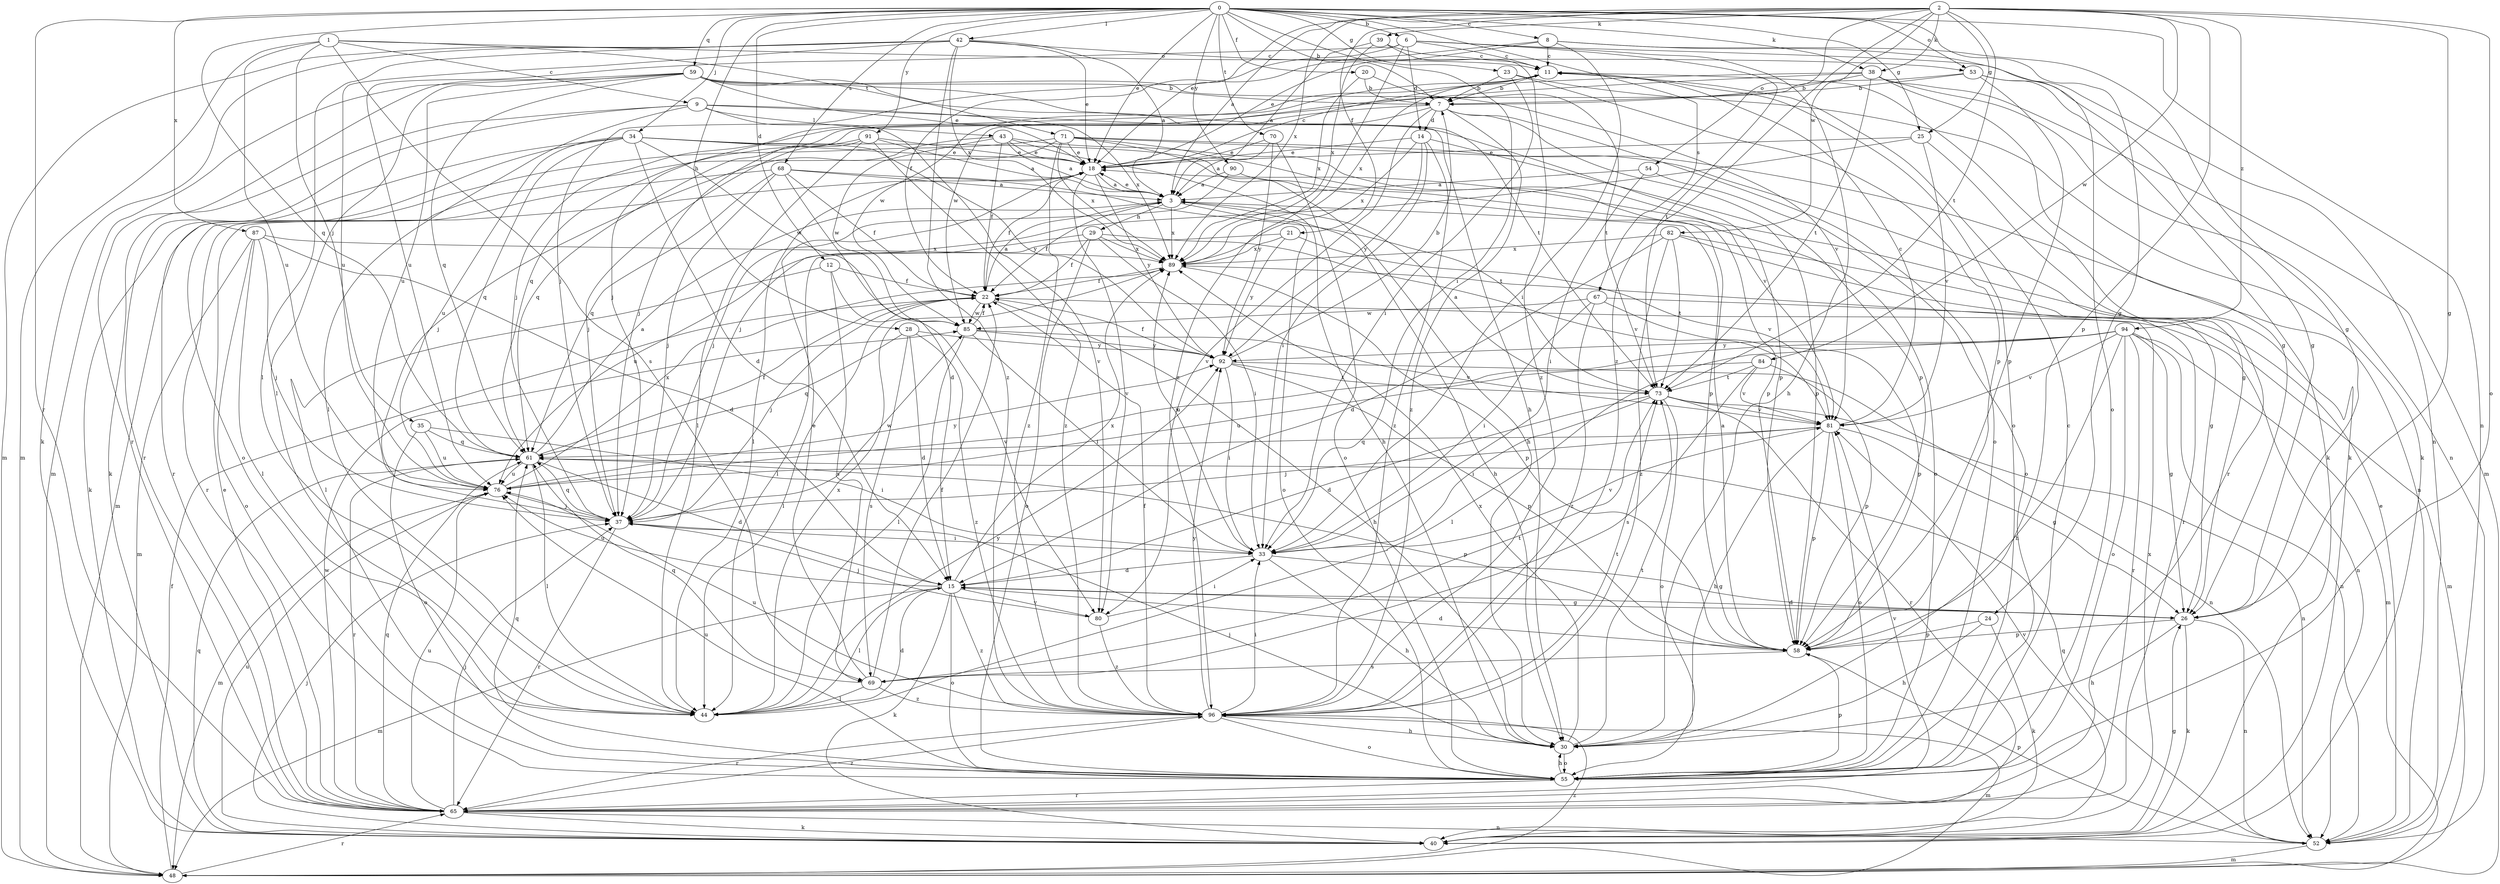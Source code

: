 strict digraph  {
0;
1;
2;
3;
6;
7;
8;
9;
11;
12;
14;
15;
18;
20;
21;
22;
23;
24;
25;
26;
28;
29;
30;
33;
34;
35;
37;
38;
39;
40;
42;
43;
44;
48;
52;
53;
54;
55;
58;
59;
61;
65;
67;
68;
69;
70;
71;
73;
76;
80;
81;
82;
84;
85;
87;
89;
90;
91;
92;
94;
96;
0 -> 6  [label=b];
0 -> 7  [label=b];
0 -> 8  [label=c];
0 -> 12  [label=d];
0 -> 18  [label=e];
0 -> 20  [label=f];
0 -> 23  [label=g];
0 -> 24  [label=g];
0 -> 25  [label=g];
0 -> 28  [label=h];
0 -> 33  [label=i];
0 -> 34  [label=j];
0 -> 38  [label=k];
0 -> 42  [label=l];
0 -> 52  [label=n];
0 -> 53  [label=o];
0 -> 59  [label=q];
0 -> 61  [label=q];
0 -> 65  [label=r];
0 -> 67  [label=s];
0 -> 68  [label=s];
0 -> 70  [label=t];
0 -> 87  [label=x];
0 -> 90  [label=y];
0 -> 91  [label=y];
1 -> 9  [label=c];
1 -> 35  [label=j];
1 -> 48  [label=m];
1 -> 53  [label=o];
1 -> 69  [label=s];
1 -> 71  [label=t];
1 -> 76  [label=u];
2 -> 3  [label=a];
2 -> 18  [label=e];
2 -> 21  [label=f];
2 -> 25  [label=g];
2 -> 26  [label=g];
2 -> 38  [label=k];
2 -> 39  [label=k];
2 -> 54  [label=o];
2 -> 55  [label=o];
2 -> 58  [label=p];
2 -> 73  [label=t];
2 -> 82  [label=w];
2 -> 84  [label=w];
2 -> 89  [label=x];
2 -> 94  [label=z];
2 -> 96  [label=z];
3 -> 18  [label=e];
3 -> 22  [label=f];
3 -> 29  [label=h];
3 -> 30  [label=h];
3 -> 55  [label=o];
3 -> 89  [label=x];
6 -> 11  [label=c];
6 -> 14  [label=d];
6 -> 30  [label=h];
6 -> 37  [label=j];
6 -> 52  [label=n];
6 -> 73  [label=t];
6 -> 76  [label=u];
6 -> 96  [label=z];
7 -> 14  [label=d];
7 -> 37  [label=j];
7 -> 55  [label=o];
7 -> 58  [label=p];
7 -> 61  [label=q];
7 -> 80  [label=v];
7 -> 96  [label=z];
8 -> 11  [label=c];
8 -> 18  [label=e];
8 -> 22  [label=f];
8 -> 26  [label=g];
8 -> 33  [label=i];
8 -> 55  [label=o];
9 -> 40  [label=k];
9 -> 43  [label=l];
9 -> 44  [label=l];
9 -> 58  [label=p];
9 -> 65  [label=r];
9 -> 80  [label=v];
9 -> 89  [label=x];
11 -> 7  [label=b];
11 -> 40  [label=k];
11 -> 55  [label=o];
11 -> 85  [label=w];
11 -> 89  [label=x];
12 -> 22  [label=f];
12 -> 44  [label=l];
12 -> 69  [label=s];
12 -> 80  [label=v];
14 -> 18  [label=e];
14 -> 33  [label=i];
14 -> 58  [label=p];
14 -> 89  [label=x];
14 -> 92  [label=y];
14 -> 96  [label=z];
15 -> 26  [label=g];
15 -> 40  [label=k];
15 -> 44  [label=l];
15 -> 48  [label=m];
15 -> 55  [label=o];
15 -> 76  [label=u];
15 -> 80  [label=v];
15 -> 89  [label=x];
15 -> 96  [label=z];
18 -> 3  [label=a];
18 -> 11  [label=c];
18 -> 22  [label=f];
18 -> 44  [label=l];
18 -> 80  [label=v];
18 -> 92  [label=y];
20 -> 7  [label=b];
20 -> 73  [label=t];
20 -> 89  [label=x];
21 -> 44  [label=l];
21 -> 81  [label=v];
21 -> 89  [label=x];
21 -> 92  [label=y];
22 -> 3  [label=a];
22 -> 30  [label=h];
22 -> 37  [label=j];
22 -> 44  [label=l];
22 -> 52  [label=n];
22 -> 85  [label=w];
23 -> 7  [label=b];
23 -> 33  [label=i];
23 -> 40  [label=k];
23 -> 58  [label=p];
24 -> 30  [label=h];
24 -> 40  [label=k];
24 -> 58  [label=p];
25 -> 18  [label=e];
25 -> 37  [label=j];
25 -> 65  [label=r];
25 -> 81  [label=v];
26 -> 15  [label=d];
26 -> 30  [label=h];
26 -> 40  [label=k];
26 -> 52  [label=n];
26 -> 58  [label=p];
28 -> 15  [label=d];
28 -> 61  [label=q];
28 -> 69  [label=s];
28 -> 92  [label=y];
28 -> 96  [label=z];
29 -> 22  [label=f];
29 -> 33  [label=i];
29 -> 55  [label=o];
29 -> 76  [label=u];
29 -> 81  [label=v];
29 -> 89  [label=x];
30 -> 37  [label=j];
30 -> 55  [label=o];
30 -> 73  [label=t];
30 -> 89  [label=x];
33 -> 15  [label=d];
33 -> 26  [label=g];
33 -> 30  [label=h];
33 -> 81  [label=v];
33 -> 89  [label=x];
34 -> 15  [label=d];
34 -> 18  [label=e];
34 -> 40  [label=k];
34 -> 58  [label=p];
34 -> 61  [label=q];
34 -> 65  [label=r];
34 -> 76  [label=u];
34 -> 85  [label=w];
34 -> 92  [label=y];
35 -> 33  [label=i];
35 -> 55  [label=o];
35 -> 61  [label=q];
35 -> 76  [label=u];
37 -> 33  [label=i];
37 -> 61  [label=q];
37 -> 65  [label=r];
37 -> 85  [label=w];
38 -> 7  [label=b];
38 -> 26  [label=g];
38 -> 37  [label=j];
38 -> 48  [label=m];
38 -> 52  [label=n];
38 -> 73  [label=t];
38 -> 85  [label=w];
39 -> 3  [label=a];
39 -> 11  [label=c];
39 -> 89  [label=x];
39 -> 96  [label=z];
40 -> 26  [label=g];
40 -> 37  [label=j];
40 -> 61  [label=q];
40 -> 76  [label=u];
40 -> 81  [label=v];
40 -> 89  [label=x];
42 -> 3  [label=a];
42 -> 11  [label=c];
42 -> 18  [label=e];
42 -> 40  [label=k];
42 -> 44  [label=l];
42 -> 48  [label=m];
42 -> 76  [label=u];
42 -> 89  [label=x];
42 -> 96  [label=z];
43 -> 3  [label=a];
43 -> 18  [label=e];
43 -> 22  [label=f];
43 -> 30  [label=h];
43 -> 37  [label=j];
43 -> 81  [label=v];
43 -> 85  [label=w];
44 -> 15  [label=d];
44 -> 89  [label=x];
44 -> 92  [label=y];
48 -> 22  [label=f];
48 -> 65  [label=r];
48 -> 96  [label=z];
52 -> 18  [label=e];
52 -> 48  [label=m];
52 -> 58  [label=p];
52 -> 61  [label=q];
53 -> 7  [label=b];
53 -> 26  [label=g];
53 -> 37  [label=j];
53 -> 40  [label=k];
53 -> 58  [label=p];
54 -> 3  [label=a];
54 -> 33  [label=i];
54 -> 55  [label=o];
55 -> 11  [label=c];
55 -> 30  [label=h];
55 -> 58  [label=p];
55 -> 61  [label=q];
55 -> 65  [label=r];
55 -> 76  [label=u];
58 -> 3  [label=a];
58 -> 15  [label=d];
58 -> 69  [label=s];
59 -> 7  [label=b];
59 -> 18  [label=e];
59 -> 30  [label=h];
59 -> 44  [label=l];
59 -> 48  [label=m];
59 -> 61  [label=q];
59 -> 65  [label=r];
59 -> 73  [label=t];
59 -> 76  [label=u];
59 -> 81  [label=v];
61 -> 3  [label=a];
61 -> 15  [label=d];
61 -> 22  [label=f];
61 -> 44  [label=l];
61 -> 58  [label=p];
61 -> 65  [label=r];
61 -> 76  [label=u];
65 -> 18  [label=e];
65 -> 37  [label=j];
65 -> 40  [label=k];
65 -> 52  [label=n];
65 -> 61  [label=q];
65 -> 76  [label=u];
65 -> 81  [label=v];
65 -> 85  [label=w];
65 -> 96  [label=z];
67 -> 33  [label=i];
67 -> 48  [label=m];
67 -> 58  [label=p];
67 -> 85  [label=w];
67 -> 96  [label=z];
68 -> 3  [label=a];
68 -> 15  [label=d];
68 -> 22  [label=f];
68 -> 37  [label=j];
68 -> 61  [label=q];
68 -> 65  [label=r];
68 -> 73  [label=t];
69 -> 18  [label=e];
69 -> 22  [label=f];
69 -> 44  [label=l];
69 -> 61  [label=q];
69 -> 73  [label=t];
69 -> 96  [label=z];
70 -> 3  [label=a];
70 -> 18  [label=e];
70 -> 55  [label=o];
70 -> 92  [label=y];
71 -> 18  [label=e];
71 -> 26  [label=g];
71 -> 30  [label=h];
71 -> 48  [label=m];
71 -> 52  [label=n];
71 -> 55  [label=o];
71 -> 58  [label=p];
71 -> 89  [label=x];
71 -> 96  [label=z];
73 -> 3  [label=a];
73 -> 15  [label=d];
73 -> 33  [label=i];
73 -> 52  [label=n];
73 -> 55  [label=o];
73 -> 65  [label=r];
73 -> 81  [label=v];
76 -> 37  [label=j];
76 -> 48  [label=m];
76 -> 89  [label=x];
76 -> 92  [label=y];
80 -> 33  [label=i];
80 -> 37  [label=j];
80 -> 96  [label=z];
81 -> 11  [label=c];
81 -> 26  [label=g];
81 -> 30  [label=h];
81 -> 37  [label=j];
81 -> 55  [label=o];
81 -> 58  [label=p];
81 -> 61  [label=q];
82 -> 15  [label=d];
82 -> 26  [label=g];
82 -> 65  [label=r];
82 -> 73  [label=t];
82 -> 89  [label=x];
82 -> 96  [label=z];
84 -> 58  [label=p];
84 -> 69  [label=s];
84 -> 73  [label=t];
84 -> 76  [label=u];
84 -> 81  [label=v];
85 -> 22  [label=f];
85 -> 33  [label=i];
85 -> 44  [label=l];
85 -> 81  [label=v];
85 -> 92  [label=y];
87 -> 15  [label=d];
87 -> 37  [label=j];
87 -> 44  [label=l];
87 -> 48  [label=m];
87 -> 55  [label=o];
87 -> 89  [label=x];
89 -> 22  [label=f];
89 -> 58  [label=p];
90 -> 3  [label=a];
90 -> 37  [label=j];
90 -> 55  [label=o];
91 -> 3  [label=a];
91 -> 18  [label=e];
91 -> 37  [label=j];
91 -> 44  [label=l];
91 -> 61  [label=q];
91 -> 96  [label=z];
92 -> 7  [label=b];
92 -> 22  [label=f];
92 -> 33  [label=i];
92 -> 52  [label=n];
92 -> 58  [label=p];
92 -> 73  [label=t];
94 -> 26  [label=g];
94 -> 30  [label=h];
94 -> 44  [label=l];
94 -> 48  [label=m];
94 -> 52  [label=n];
94 -> 55  [label=o];
94 -> 65  [label=r];
94 -> 76  [label=u];
94 -> 81  [label=v];
94 -> 92  [label=y];
96 -> 22  [label=f];
96 -> 30  [label=h];
96 -> 33  [label=i];
96 -> 48  [label=m];
96 -> 55  [label=o];
96 -> 65  [label=r];
96 -> 73  [label=t];
96 -> 76  [label=u];
96 -> 92  [label=y];
}
